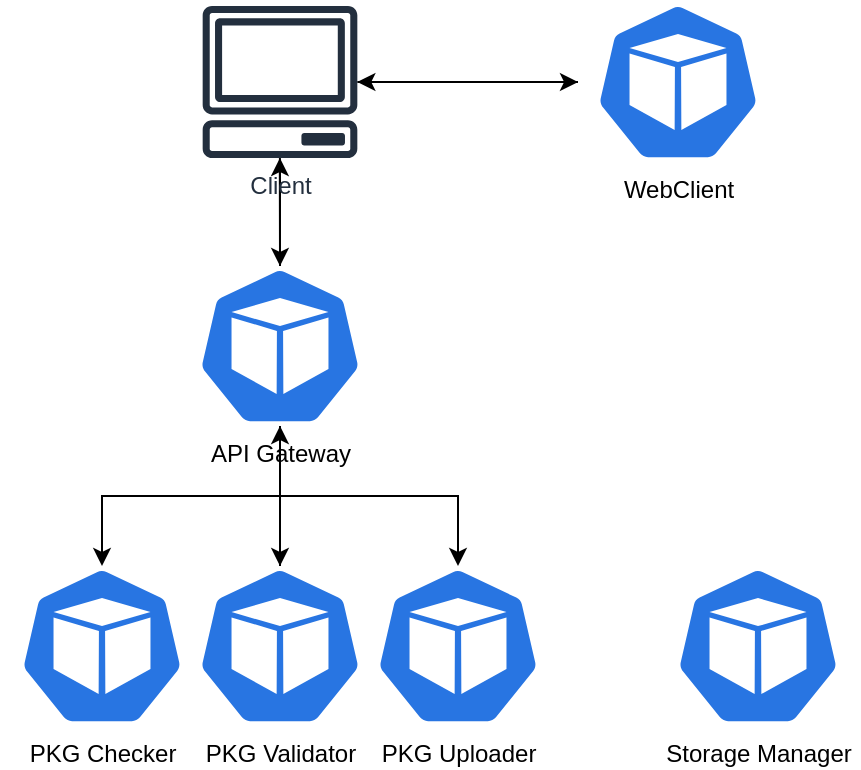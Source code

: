 <mxfile version="13.9.2"><diagram id="eqXQW_Wi3bgY6x5AGHEi" name="Page-1"><mxGraphModel dx="1422" dy="773" grid="1" gridSize="10" guides="1" tooltips="1" connect="1" arrows="1" fold="1" page="1" pageScale="1" pageWidth="850" pageHeight="1100" math="0" shadow="0"><root><mxCell id="0"/><mxCell id="1" parent="0"/><mxCell id="PIzFrn5EbK4S5cxsX9qd-14" style="edgeStyle=orthogonalEdgeStyle;rounded=0;orthogonalLoop=1;jettySize=auto;html=1;" edge="1" parent="1" source="PIzFrn5EbK4S5cxsX9qd-1" target="PIzFrn5EbK4S5cxsX9qd-5"><mxGeometry relative="1" as="geometry"/></mxCell><mxCell id="PIzFrn5EbK4S5cxsX9qd-1" value="PKG Validator" style="html=1;dashed=0;whitespace=wrap;fillColor=#2875E2;strokeColor=#ffffff;points=[[0.005,0.63,0],[0.1,0.2,0],[0.9,0.2,0],[0.5,0,0],[0.995,0.63,0],[0.72,0.99,0],[0.5,1,0],[0.28,0.99,0]];shape=mxgraph.kubernetes.icon;prIcon=pod;verticalAlign=top;labelPosition=center;verticalLabelPosition=bottom;align=center;" vertex="1" parent="1"><mxGeometry x="371" y="410" width="100" height="80" as="geometry"/></mxCell><mxCell id="PIzFrn5EbK4S5cxsX9qd-2" value="PKG Checker" style="html=1;dashed=0;whitespace=wrap;fillColor=#2875E2;strokeColor=#ffffff;points=[[0.005,0.63,0],[0.1,0.2,0],[0.9,0.2,0],[0.5,0,0],[0.995,0.63,0],[0.72,0.99,0],[0.5,1,0],[0.28,0.99,0]];shape=mxgraph.kubernetes.icon;prIcon=pod;verticalAlign=top;labelPosition=center;verticalLabelPosition=bottom;align=center;" vertex="1" parent="1"><mxGeometry x="282" y="410" width="100" height="80" as="geometry"/></mxCell><mxCell id="PIzFrn5EbK4S5cxsX9qd-3" value="PKG Uploader" style="html=1;dashed=0;whitespace=wrap;fillColor=#2875E2;strokeColor=#ffffff;points=[[0.005,0.63,0],[0.1,0.2,0],[0.9,0.2,0],[0.5,0,0],[0.995,0.63,0],[0.72,0.99,0],[0.5,1,0],[0.28,0.99,0]];shape=mxgraph.kubernetes.icon;prIcon=pod;verticalAlign=top;labelPosition=center;verticalLabelPosition=bottom;align=center;" vertex="1" parent="1"><mxGeometry x="460" y="410" width="100" height="80" as="geometry"/></mxCell><mxCell id="PIzFrn5EbK4S5cxsX9qd-8" style="edgeStyle=orthogonalEdgeStyle;rounded=0;orthogonalLoop=1;jettySize=auto;html=1;" edge="1" parent="1" source="PIzFrn5EbK4S5cxsX9qd-4" target="PIzFrn5EbK4S5cxsX9qd-7"><mxGeometry relative="1" as="geometry"/></mxCell><mxCell id="PIzFrn5EbK4S5cxsX9qd-4" value="&lt;div&gt;WebClient&lt;/div&gt;&lt;div&gt;&lt;br&gt;&lt;/div&gt;" style="html=1;dashed=0;whitespace=wrap;fillColor=#2875E2;strokeColor=#ffffff;points=[[0.005,0.63,0],[0.1,0.2,0],[0.9,0.2,0],[0.5,0,0],[0.995,0.63,0],[0.72,0.99,0],[0.5,1,0],[0.28,0.99,0]];shape=mxgraph.kubernetes.icon;prIcon=pod;verticalAlign=top;labelPosition=center;verticalLabelPosition=bottom;align=center;" vertex="1" parent="1"><mxGeometry x="570" y="128" width="100" height="80" as="geometry"/></mxCell><mxCell id="PIzFrn5EbK4S5cxsX9qd-11" style="edgeStyle=orthogonalEdgeStyle;rounded=0;orthogonalLoop=1;jettySize=auto;html=1;entryX=0.5;entryY=0;entryDx=0;entryDy=0;entryPerimeter=0;" edge="1" parent="1" source="PIzFrn5EbK4S5cxsX9qd-5" target="PIzFrn5EbK4S5cxsX9qd-2"><mxGeometry relative="1" as="geometry"/></mxCell><mxCell id="PIzFrn5EbK4S5cxsX9qd-12" style="edgeStyle=orthogonalEdgeStyle;rounded=0;orthogonalLoop=1;jettySize=auto;html=1;" edge="1" parent="1" source="PIzFrn5EbK4S5cxsX9qd-5" target="PIzFrn5EbK4S5cxsX9qd-1"><mxGeometry relative="1" as="geometry"/></mxCell><mxCell id="PIzFrn5EbK4S5cxsX9qd-13" style="edgeStyle=orthogonalEdgeStyle;rounded=0;orthogonalLoop=1;jettySize=auto;html=1;entryX=0.5;entryY=0;entryDx=0;entryDy=0;entryPerimeter=0;" edge="1" parent="1" source="PIzFrn5EbK4S5cxsX9qd-5" target="PIzFrn5EbK4S5cxsX9qd-3"><mxGeometry relative="1" as="geometry"/></mxCell><mxCell id="PIzFrn5EbK4S5cxsX9qd-16" style="edgeStyle=orthogonalEdgeStyle;rounded=0;orthogonalLoop=1;jettySize=auto;html=1;" edge="1" parent="1" source="PIzFrn5EbK4S5cxsX9qd-5" target="PIzFrn5EbK4S5cxsX9qd-7"><mxGeometry relative="1" as="geometry"/></mxCell><mxCell id="PIzFrn5EbK4S5cxsX9qd-5" value="&lt;div&gt;API Gateway&lt;/div&gt;" style="html=1;dashed=0;whitespace=wrap;fillColor=#2875E2;strokeColor=#ffffff;points=[[0.005,0.63,0],[0.1,0.2,0],[0.9,0.2,0],[0.5,0,0],[0.995,0.63,0],[0.72,0.99,0],[0.5,1,0],[0.28,0.99,0]];shape=mxgraph.kubernetes.icon;prIcon=pod;verticalAlign=top;labelPosition=center;verticalLabelPosition=bottom;align=center;" vertex="1" parent="1"><mxGeometry x="371" y="260" width="100" height="80" as="geometry"/></mxCell><mxCell id="PIzFrn5EbK4S5cxsX9qd-6" value="Storage Manager" style="html=1;dashed=0;whitespace=wrap;fillColor=#2875E2;strokeColor=#ffffff;points=[[0.005,0.63,0],[0.1,0.2,0],[0.9,0.2,0],[0.5,0,0],[0.995,0.63,0],[0.72,0.99,0],[0.5,1,0],[0.28,0.99,0]];shape=mxgraph.kubernetes.icon;prIcon=pod;verticalAlign=top;labelPosition=center;verticalLabelPosition=bottom;align=center;" vertex="1" parent="1"><mxGeometry x="610" y="410" width="100" height="80" as="geometry"/></mxCell><mxCell id="PIzFrn5EbK4S5cxsX9qd-9" style="edgeStyle=orthogonalEdgeStyle;rounded=0;orthogonalLoop=1;jettySize=auto;html=1;" edge="1" parent="1" source="PIzFrn5EbK4S5cxsX9qd-7" target="PIzFrn5EbK4S5cxsX9qd-4"><mxGeometry relative="1" as="geometry"/></mxCell><mxCell id="PIzFrn5EbK4S5cxsX9qd-10" style="edgeStyle=orthogonalEdgeStyle;rounded=0;orthogonalLoop=1;jettySize=auto;html=1;entryX=0.5;entryY=0;entryDx=0;entryDy=0;entryPerimeter=0;" edge="1" parent="1" source="PIzFrn5EbK4S5cxsX9qd-7" target="PIzFrn5EbK4S5cxsX9qd-5"><mxGeometry relative="1" as="geometry"/></mxCell><mxCell id="PIzFrn5EbK4S5cxsX9qd-7" value="&lt;div&gt;Client&lt;/div&gt;" style="outlineConnect=0;fontColor=#232F3E;gradientColor=none;fillColor=#232F3E;strokeColor=none;dashed=0;verticalLabelPosition=bottom;verticalAlign=top;align=center;html=1;fontSize=12;fontStyle=0;aspect=fixed;pointerEvents=1;shape=mxgraph.aws4.client;" vertex="1" parent="1"><mxGeometry x="382" y="130" width="78" height="76" as="geometry"/></mxCell></root></mxGraphModel></diagram></mxfile>